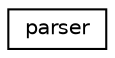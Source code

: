 digraph "Graphical Class Hierarchy"
{
  edge [fontname="Helvetica",fontsize="10",labelfontname="Helvetica",labelfontsize="10"];
  node [fontname="Helvetica",fontsize="10",shape=record];
  rankdir="LR";
  Node1 [label="parser",height=0.2,width=0.4,color="black", fillcolor="white", style="filled",URL="$classparser.html"];
}
